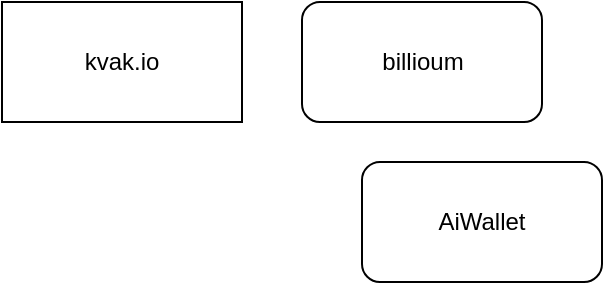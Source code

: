 <mxfile version="23.1.7" type="github">
  <diagram name="Page-1" id="Ro7N2JZc9MxyM3OfEkjf">
    <mxGraphModel dx="893" dy="650" grid="1" gridSize="10" guides="1" tooltips="1" connect="1" arrows="1" fold="1" page="1" pageScale="1" pageWidth="850" pageHeight="1100" math="0" shadow="0">
      <root>
        <mxCell id="0" />
        <mxCell id="1" parent="0" />
        <mxCell id="cc-ilYcY7uJKSPPe9ZEe-1" value="kvak.io" style="rounded=0;whiteSpace=wrap;html=1;" vertex="1" parent="1">
          <mxGeometry x="40" y="40" width="120" height="60" as="geometry" />
        </mxCell>
        <mxCell id="cc-ilYcY7uJKSPPe9ZEe-2" value="billioum" style="text;html=1;align=center;verticalAlign=middle;resizable=0;points=[];autosize=1;strokeColor=none;fillColor=none;" vertex="1" parent="1">
          <mxGeometry x="220" y="55" width="60" height="30" as="geometry" />
        </mxCell>
        <mxCell id="cc-ilYcY7uJKSPPe9ZEe-3" value="" style="rounded=1;whiteSpace=wrap;html=1;fillColor=none;" vertex="1" parent="1">
          <mxGeometry x="190" y="40" width="120" height="60" as="geometry" />
        </mxCell>
        <mxCell id="cc-ilYcY7uJKSPPe9ZEe-4" value="AiWallet" style="rounded=1;whiteSpace=wrap;html=1;" vertex="1" parent="1">
          <mxGeometry x="220" y="120" width="120" height="60" as="geometry" />
        </mxCell>
      </root>
    </mxGraphModel>
  </diagram>
</mxfile>
